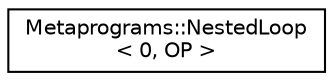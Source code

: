 digraph "Graphical Class Hierarchy"
{
  edge [fontname="Helvetica",fontsize="10",labelfontname="Helvetica",labelfontsize="10"];
  node [fontname="Helvetica",fontsize="10",shape=record];
  rankdir="LR";
  Node0 [label="Metaprograms::NestedLoop\l\< 0, OP \>",height=0.2,width=0.4,color="black", fillcolor="white", style="filled",URL="$structMetaprograms_1_1NestedLoop_3_010_00_01OP_01_4.html"];
}
